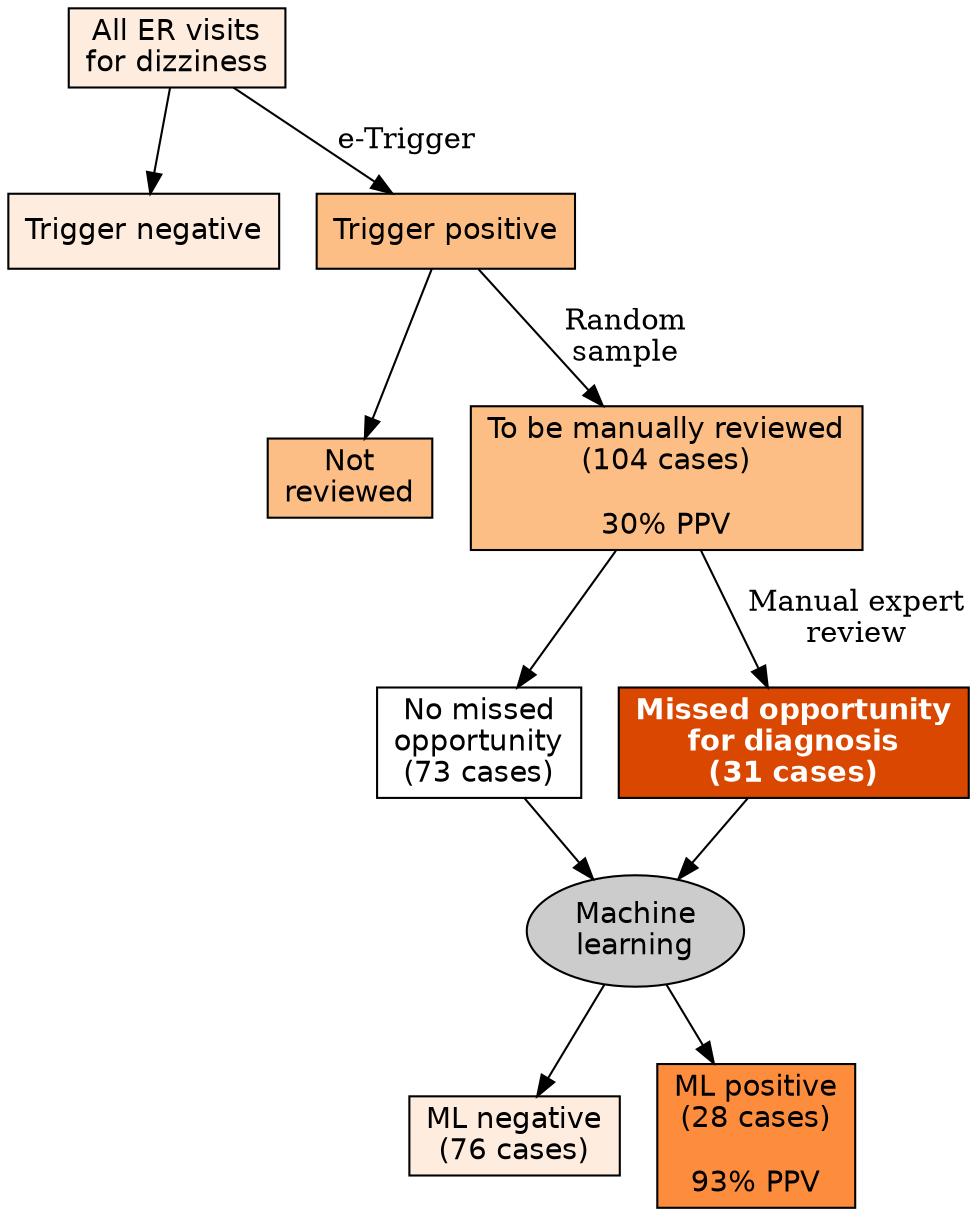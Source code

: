 digraph G {

node [style = filled, fillcolor="white", fontname="Helvetica", colorscheme="oranges4"]



// Rectangles for number of charts

twentyMillion [shape="rectangle", label="All ER visits\nfor dizziness", fillcolor=1];
millionsNeg   [shape="rectangle", label="Trigger negative", fillcolor=1];
thousands     [shape="rectangle", label="Trigger positive", fillcolor=2];

notReview [shape="rectangle" label="Not\nreviewed", fillcolor=2];
hundredReview [shape="rectangle", label="To be manually reviewed\n(104 cases)\n\n30% PPV", fillcolor=2];

noMissedOD [shape="rectangle", label="No missed\nopportunity\n(73 cases)"];
MissedOD   [shape="rectangle", label="Missed opportunity\nfor diagnosis\n(31 cases)", fillcolor=4, fontcolor="white", fontname="Helvetica-Bold"];

mlneg [shape="rectangle", fillcolor=1, label="ML negative\n(76 cases)"];
mlpos [shape="rectangle", fillcolor=3, label="ML positive\n(28 cases)\n\n93% PPV"];  // color 3 is used only for ML +

ML [fillcolor="#cccccc", label="Machine\nlearning"];




// Edges

twentyMillion -> millionsNeg;
twentyMillion -> thousands [label="e-Trigger"];

thousands -> notReview;
thousands -> hundredReview [label="Random\nsample"];

hundredReview -> noMissedOD;
hundredReview -> MissedOD [label="Manual expert\nreview"];

noMissedOD -> ML;
MissedOD -> ML;

ML -> mlneg;
ML -> mlpos;

}
